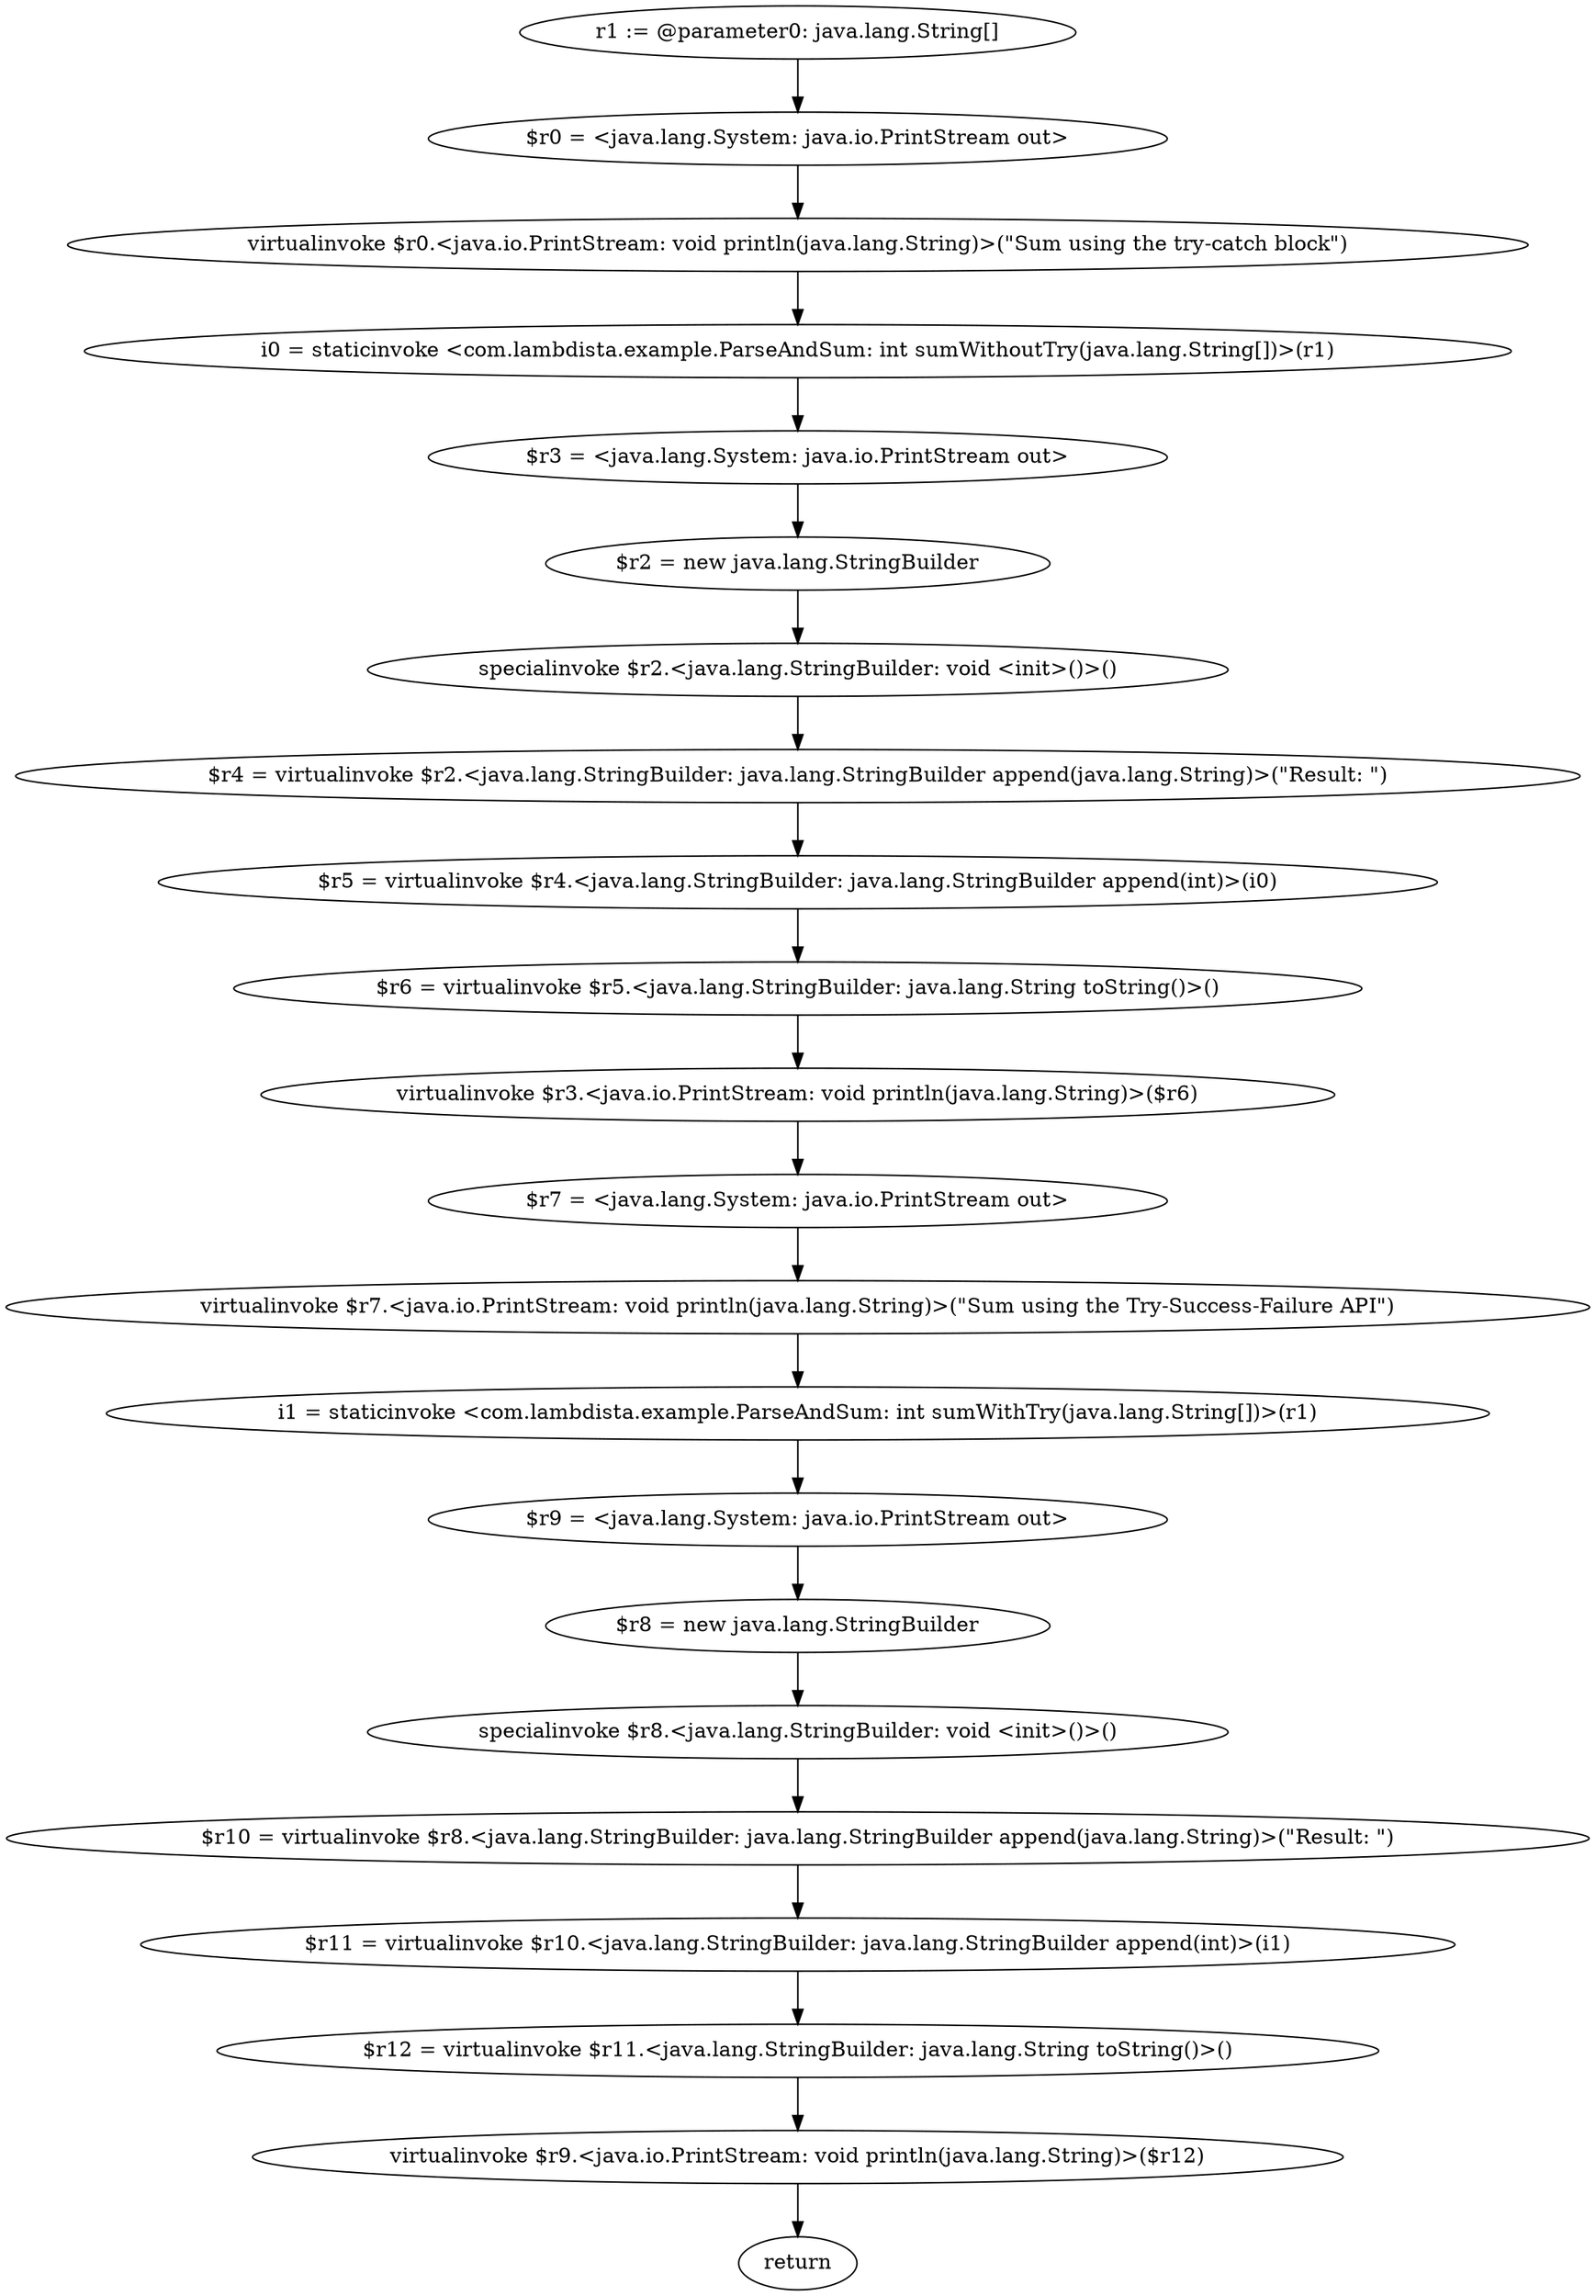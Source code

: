 digraph "unitGraph" {
    "r1 := @parameter0: java.lang.String[]"
    "$r0 = <java.lang.System: java.io.PrintStream out>"
    "virtualinvoke $r0.<java.io.PrintStream: void println(java.lang.String)>(\"Sum using the try-catch block\")"
    "i0 = staticinvoke <com.lambdista.example.ParseAndSum: int sumWithoutTry(java.lang.String[])>(r1)"
    "$r3 = <java.lang.System: java.io.PrintStream out>"
    "$r2 = new java.lang.StringBuilder"
    "specialinvoke $r2.<java.lang.StringBuilder: void <init>()>()"
    "$r4 = virtualinvoke $r2.<java.lang.StringBuilder: java.lang.StringBuilder append(java.lang.String)>(\"Result: \")"
    "$r5 = virtualinvoke $r4.<java.lang.StringBuilder: java.lang.StringBuilder append(int)>(i0)"
    "$r6 = virtualinvoke $r5.<java.lang.StringBuilder: java.lang.String toString()>()"
    "virtualinvoke $r3.<java.io.PrintStream: void println(java.lang.String)>($r6)"
    "$r7 = <java.lang.System: java.io.PrintStream out>"
    "virtualinvoke $r7.<java.io.PrintStream: void println(java.lang.String)>(\"Sum using the Try-Success-Failure API\")"
    "i1 = staticinvoke <com.lambdista.example.ParseAndSum: int sumWithTry(java.lang.String[])>(r1)"
    "$r9 = <java.lang.System: java.io.PrintStream out>"
    "$r8 = new java.lang.StringBuilder"
    "specialinvoke $r8.<java.lang.StringBuilder: void <init>()>()"
    "$r10 = virtualinvoke $r8.<java.lang.StringBuilder: java.lang.StringBuilder append(java.lang.String)>(\"Result: \")"
    "$r11 = virtualinvoke $r10.<java.lang.StringBuilder: java.lang.StringBuilder append(int)>(i1)"
    "$r12 = virtualinvoke $r11.<java.lang.StringBuilder: java.lang.String toString()>()"
    "virtualinvoke $r9.<java.io.PrintStream: void println(java.lang.String)>($r12)"
    "return"
    "r1 := @parameter0: java.lang.String[]"->"$r0 = <java.lang.System: java.io.PrintStream out>";
    "$r0 = <java.lang.System: java.io.PrintStream out>"->"virtualinvoke $r0.<java.io.PrintStream: void println(java.lang.String)>(\"Sum using the try-catch block\")";
    "virtualinvoke $r0.<java.io.PrintStream: void println(java.lang.String)>(\"Sum using the try-catch block\")"->"i0 = staticinvoke <com.lambdista.example.ParseAndSum: int sumWithoutTry(java.lang.String[])>(r1)";
    "i0 = staticinvoke <com.lambdista.example.ParseAndSum: int sumWithoutTry(java.lang.String[])>(r1)"->"$r3 = <java.lang.System: java.io.PrintStream out>";
    "$r3 = <java.lang.System: java.io.PrintStream out>"->"$r2 = new java.lang.StringBuilder";
    "$r2 = new java.lang.StringBuilder"->"specialinvoke $r2.<java.lang.StringBuilder: void <init>()>()";
    "specialinvoke $r2.<java.lang.StringBuilder: void <init>()>()"->"$r4 = virtualinvoke $r2.<java.lang.StringBuilder: java.lang.StringBuilder append(java.lang.String)>(\"Result: \")";
    "$r4 = virtualinvoke $r2.<java.lang.StringBuilder: java.lang.StringBuilder append(java.lang.String)>(\"Result: \")"->"$r5 = virtualinvoke $r4.<java.lang.StringBuilder: java.lang.StringBuilder append(int)>(i0)";
    "$r5 = virtualinvoke $r4.<java.lang.StringBuilder: java.lang.StringBuilder append(int)>(i0)"->"$r6 = virtualinvoke $r5.<java.lang.StringBuilder: java.lang.String toString()>()";
    "$r6 = virtualinvoke $r5.<java.lang.StringBuilder: java.lang.String toString()>()"->"virtualinvoke $r3.<java.io.PrintStream: void println(java.lang.String)>($r6)";
    "virtualinvoke $r3.<java.io.PrintStream: void println(java.lang.String)>($r6)"->"$r7 = <java.lang.System: java.io.PrintStream out>";
    "$r7 = <java.lang.System: java.io.PrintStream out>"->"virtualinvoke $r7.<java.io.PrintStream: void println(java.lang.String)>(\"Sum using the Try-Success-Failure API\")";
    "virtualinvoke $r7.<java.io.PrintStream: void println(java.lang.String)>(\"Sum using the Try-Success-Failure API\")"->"i1 = staticinvoke <com.lambdista.example.ParseAndSum: int sumWithTry(java.lang.String[])>(r1)";
    "i1 = staticinvoke <com.lambdista.example.ParseAndSum: int sumWithTry(java.lang.String[])>(r1)"->"$r9 = <java.lang.System: java.io.PrintStream out>";
    "$r9 = <java.lang.System: java.io.PrintStream out>"->"$r8 = new java.lang.StringBuilder";
    "$r8 = new java.lang.StringBuilder"->"specialinvoke $r8.<java.lang.StringBuilder: void <init>()>()";
    "specialinvoke $r8.<java.lang.StringBuilder: void <init>()>()"->"$r10 = virtualinvoke $r8.<java.lang.StringBuilder: java.lang.StringBuilder append(java.lang.String)>(\"Result: \")";
    "$r10 = virtualinvoke $r8.<java.lang.StringBuilder: java.lang.StringBuilder append(java.lang.String)>(\"Result: \")"->"$r11 = virtualinvoke $r10.<java.lang.StringBuilder: java.lang.StringBuilder append(int)>(i1)";
    "$r11 = virtualinvoke $r10.<java.lang.StringBuilder: java.lang.StringBuilder append(int)>(i1)"->"$r12 = virtualinvoke $r11.<java.lang.StringBuilder: java.lang.String toString()>()";
    "$r12 = virtualinvoke $r11.<java.lang.StringBuilder: java.lang.String toString()>()"->"virtualinvoke $r9.<java.io.PrintStream: void println(java.lang.String)>($r12)";
    "virtualinvoke $r9.<java.io.PrintStream: void println(java.lang.String)>($r12)"->"return";
}
